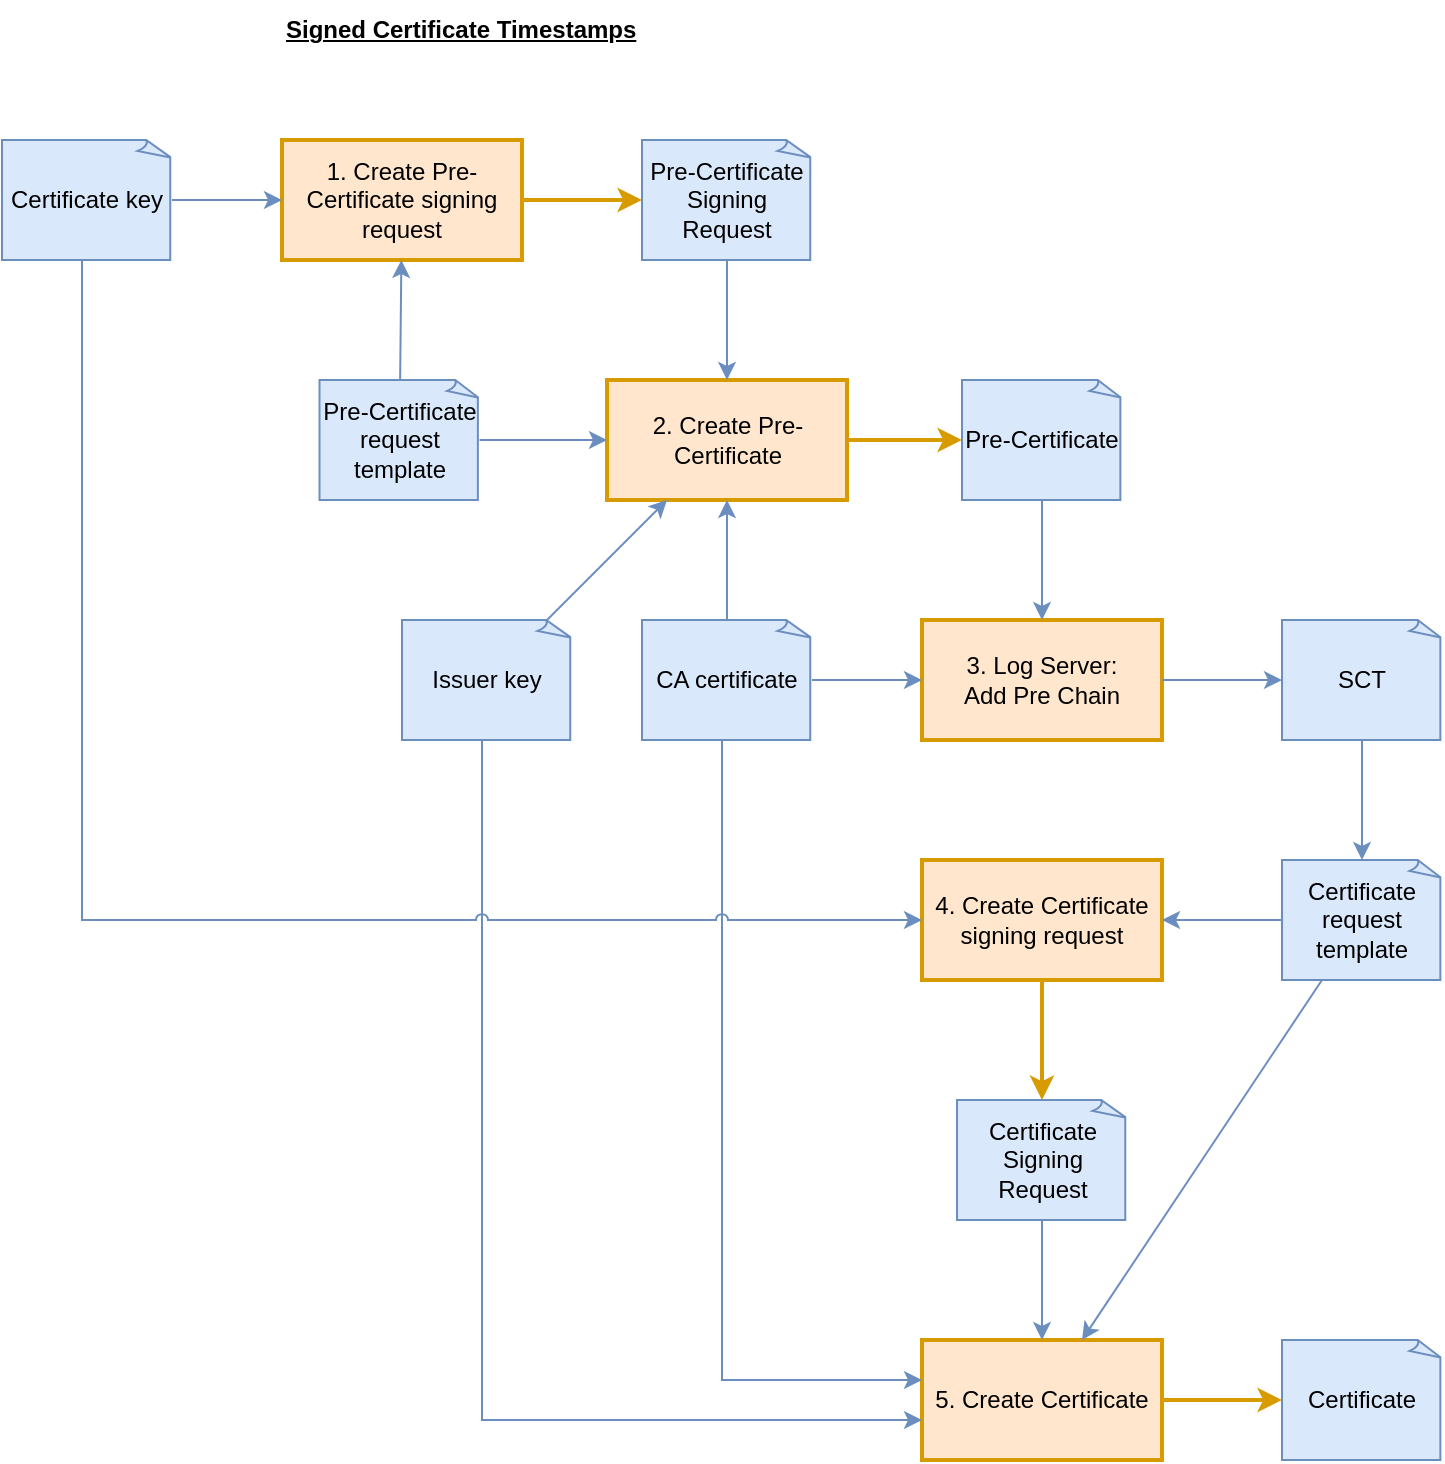 <mxfile version="26.2.15">
  <diagram name="Page-1" id="GPCsjNSLJhdtyKksL7qd">
    <mxGraphModel dx="1797" dy="1819" grid="1" gridSize="10" guides="1" tooltips="1" connect="1" arrows="1" fold="1" page="1" pageScale="1" pageWidth="827" pageHeight="1169" math="0" shadow="0">
      <root>
        <mxCell id="0" />
        <mxCell id="1" parent="0" />
        <mxCell id="1e5mrHVx4v3nXohVyHIT-3" value="1. Create Pre-Certificate signing request" style="rounded=0;whiteSpace=wrap;html=1;fillColor=#ffe6cc;strokeColor=#d79b00;strokeWidth=2;" vertex="1" parent="1">
          <mxGeometry x="-260" y="-120" width="120" height="60" as="geometry" />
        </mxCell>
        <mxCell id="1e5mrHVx4v3nXohVyHIT-5" value="Pre-Certificate Signing Request" style="whiteSpace=wrap;html=1;shape=mxgraph.basic.document;fillColor=#dae8fc;strokeColor=#6c8ebf;" vertex="1" parent="1">
          <mxGeometry x="-80" y="-120" width="85" height="60" as="geometry" />
        </mxCell>
        <mxCell id="1e5mrHVx4v3nXohVyHIT-6" value="Pre-Certificate request template" style="whiteSpace=wrap;html=1;shape=mxgraph.basic.document;fillColor=#dae8fc;strokeColor=#6c8ebf;fontStyle=0" vertex="1" parent="1">
          <mxGeometry x="-241.25" width="80" height="60" as="geometry" />
        </mxCell>
        <mxCell id="1e5mrHVx4v3nXohVyHIT-7" value="2. Create Pre-Certificate" style="rounded=0;whiteSpace=wrap;html=1;fillColor=#ffe6cc;strokeColor=#d79b00;strokeWidth=2;" vertex="1" parent="1">
          <mxGeometry x="-97.5" width="120" height="60" as="geometry" />
        </mxCell>
        <mxCell id="1e5mrHVx4v3nXohVyHIT-10" value="" style="endArrow=classic;html=1;rounded=0;fillColor=#dae8fc;strokeColor=#6c8ebf;" edge="1" parent="1" source="1e5mrHVx4v3nXohVyHIT-6" target="1e5mrHVx4v3nXohVyHIT-3">
          <mxGeometry width="50" height="50" relative="1" as="geometry">
            <mxPoint x="-20" y="20" as="sourcePoint" />
            <mxPoint x="30" y="-30" as="targetPoint" />
          </mxGeometry>
        </mxCell>
        <mxCell id="1e5mrHVx4v3nXohVyHIT-11" value="" style="endArrow=classic;html=1;rounded=0;strokeWidth=2;fillColor=#ffe6cc;strokeColor=#d79b00;" edge="1" parent="1" source="1e5mrHVx4v3nXohVyHIT-3" target="1e5mrHVx4v3nXohVyHIT-5">
          <mxGeometry width="50" height="50" relative="1" as="geometry">
            <mxPoint x="-60" y="-90" as="sourcePoint" />
            <mxPoint x="30" y="-30" as="targetPoint" />
          </mxGeometry>
        </mxCell>
        <mxCell id="1e5mrHVx4v3nXohVyHIT-12" value="Pre-Certificate" style="whiteSpace=wrap;html=1;shape=mxgraph.basic.document;fillColor=#dae8fc;strokeColor=#6c8ebf;" vertex="1" parent="1">
          <mxGeometry x="80" width="80" height="60" as="geometry" />
        </mxCell>
        <mxCell id="1e5mrHVx4v3nXohVyHIT-13" value="" style="endArrow=classic;html=1;rounded=0;fillColor=#dae8fc;strokeColor=#6c8ebf;" edge="1" parent="1" source="1e5mrHVx4v3nXohVyHIT-5" target="1e5mrHVx4v3nXohVyHIT-7">
          <mxGeometry width="50" height="50" relative="1" as="geometry">
            <mxPoint x="-20" y="20" as="sourcePoint" />
            <mxPoint x="30" y="-30" as="targetPoint" />
          </mxGeometry>
        </mxCell>
        <mxCell id="1e5mrHVx4v3nXohVyHIT-15" value="" style="endArrow=classic;html=1;rounded=0;fillColor=#dae8fc;strokeColor=#6c8ebf;elbow=vertical;" edge="1" parent="1" source="1e5mrHVx4v3nXohVyHIT-6" target="1e5mrHVx4v3nXohVyHIT-7">
          <mxGeometry width="50" height="50" relative="1" as="geometry">
            <mxPoint x="-100" y="-70" as="sourcePoint" />
            <mxPoint x="30" y="-30" as="targetPoint" />
          </mxGeometry>
        </mxCell>
        <mxCell id="1e5mrHVx4v3nXohVyHIT-16" value="" style="endArrow=classic;html=1;rounded=0;strokeWidth=2;fillColor=#ffe6cc;strokeColor=#d79b00;" edge="1" parent="1" source="1e5mrHVx4v3nXohVyHIT-7" target="1e5mrHVx4v3nXohVyHIT-12">
          <mxGeometry width="50" height="50" relative="1" as="geometry">
            <mxPoint x="-30" y="60" as="sourcePoint" />
            <mxPoint x="20" y="10" as="targetPoint" />
          </mxGeometry>
        </mxCell>
        <mxCell id="1e5mrHVx4v3nXohVyHIT-17" value="Signed Certificate Timestamps" style="text;html=1;align=left;verticalAlign=middle;whiteSpace=wrap;rounded=0;fontStyle=5" vertex="1" parent="1">
          <mxGeometry x="-260" y="-190" width="240" height="30" as="geometry" />
        </mxCell>
        <mxCell id="1e5mrHVx4v3nXohVyHIT-30" value="Issuer key" style="whiteSpace=wrap;html=1;shape=mxgraph.basic.document;fillColor=#dae8fc;strokeColor=#6c8ebf;" vertex="1" parent="1">
          <mxGeometry x="-200" y="120" width="85" height="60" as="geometry" />
        </mxCell>
        <mxCell id="1e5mrHVx4v3nXohVyHIT-31" value="CA certificate" style="whiteSpace=wrap;html=1;shape=mxgraph.basic.document;fillColor=#dae8fc;strokeColor=#6c8ebf;" vertex="1" parent="1">
          <mxGeometry x="-80" y="120" width="85" height="60" as="geometry" />
        </mxCell>
        <mxCell id="1e5mrHVx4v3nXohVyHIT-32" value="" style="endArrow=classic;html=1;rounded=0;fillColor=#dae8fc;strokeColor=#6c8ebf;elbow=vertical;" edge="1" parent="1" source="1e5mrHVx4v3nXohVyHIT-30" target="1e5mrHVx4v3nXohVyHIT-7">
          <mxGeometry width="50" height="50" relative="1" as="geometry">
            <mxPoint x="-151" y="40" as="sourcePoint" />
            <mxPoint x="-87" y="40" as="targetPoint" />
          </mxGeometry>
        </mxCell>
        <mxCell id="1e5mrHVx4v3nXohVyHIT-33" value="" style="endArrow=classic;html=1;rounded=0;fillColor=#dae8fc;strokeColor=#6c8ebf;elbow=vertical;" edge="1" parent="1" source="1e5mrHVx4v3nXohVyHIT-31" target="1e5mrHVx4v3nXohVyHIT-7">
          <mxGeometry width="50" height="50" relative="1" as="geometry">
            <mxPoint x="-141" y="50" as="sourcePoint" />
            <mxPoint x="-77" y="50" as="targetPoint" />
          </mxGeometry>
        </mxCell>
        <mxCell id="1e5mrHVx4v3nXohVyHIT-34" value="3. Log Server:&lt;br&gt;Add Pre Chain" style="rounded=0;whiteSpace=wrap;html=1;fillColor=#ffe6cc;strokeColor=#d79b00;strokeWidth=2;" vertex="1" parent="1">
          <mxGeometry x="60" y="120" width="120" height="60" as="geometry" />
        </mxCell>
        <mxCell id="1e5mrHVx4v3nXohVyHIT-35" value="" style="endArrow=classic;html=1;rounded=0;fillColor=#dae8fc;strokeColor=#6c8ebf;elbow=vertical;" edge="1" parent="1" source="1e5mrHVx4v3nXohVyHIT-12" target="1e5mrHVx4v3nXohVyHIT-34">
          <mxGeometry width="50" height="50" relative="1" as="geometry">
            <mxPoint x="10" y="130" as="sourcePoint" />
            <mxPoint x="-15" y="70" as="targetPoint" />
          </mxGeometry>
        </mxCell>
        <mxCell id="1e5mrHVx4v3nXohVyHIT-36" value="" style="endArrow=classic;html=1;rounded=0;fillColor=#dae8fc;strokeColor=#6c8ebf;elbow=vertical;" edge="1" parent="1" source="1e5mrHVx4v3nXohVyHIT-31" target="1e5mrHVx4v3nXohVyHIT-34">
          <mxGeometry width="50" height="50" relative="1" as="geometry">
            <mxPoint x="20" y="80" as="sourcePoint" />
            <mxPoint x="-5" y="20" as="targetPoint" />
          </mxGeometry>
        </mxCell>
        <mxCell id="1e5mrHVx4v3nXohVyHIT-37" value="SCT" style="whiteSpace=wrap;html=1;shape=mxgraph.basic.document;fillColor=#dae8fc;strokeColor=#6c8ebf;" vertex="1" parent="1">
          <mxGeometry x="240" y="120" width="80" height="60" as="geometry" />
        </mxCell>
        <mxCell id="1e5mrHVx4v3nXohVyHIT-38" value="" style="endArrow=classic;html=1;rounded=0;fillColor=#dae8fc;strokeColor=#6c8ebf;elbow=vertical;" edge="1" parent="1" source="1e5mrHVx4v3nXohVyHIT-34" target="1e5mrHVx4v3nXohVyHIT-37">
          <mxGeometry width="50" height="50" relative="1" as="geometry">
            <mxPoint x="10" y="180" as="sourcePoint" />
            <mxPoint x="90" y="180" as="targetPoint" />
          </mxGeometry>
        </mxCell>
        <mxCell id="1e5mrHVx4v3nXohVyHIT-40" value="4. Create Certificate signing request" style="rounded=0;whiteSpace=wrap;html=1;fillColor=#ffe6cc;strokeColor=#d79b00;strokeWidth=2;" vertex="1" parent="1">
          <mxGeometry x="60" y="240" width="120" height="60" as="geometry" />
        </mxCell>
        <mxCell id="1e5mrHVx4v3nXohVyHIT-41" value="Certificate Signing Request" style="whiteSpace=wrap;html=1;shape=mxgraph.basic.document;fillColor=#dae8fc;strokeColor=#6c8ebf;" vertex="1" parent="1">
          <mxGeometry x="77.5" y="360" width="85" height="60" as="geometry" />
        </mxCell>
        <mxCell id="1e5mrHVx4v3nXohVyHIT-42" value="Certificate request template" style="whiteSpace=wrap;html=1;shape=mxgraph.basic.document;fillColor=#dae8fc;strokeColor=#6c8ebf;" vertex="1" parent="1">
          <mxGeometry x="240" y="240" width="80" height="60" as="geometry" />
        </mxCell>
        <mxCell id="1e5mrHVx4v3nXohVyHIT-43" value="5. Create Certificate" style="rounded=0;whiteSpace=wrap;html=1;fillColor=#ffe6cc;strokeColor=#d79b00;strokeWidth=2;" vertex="1" parent="1">
          <mxGeometry x="60" y="480" width="120" height="60" as="geometry" />
        </mxCell>
        <mxCell id="1e5mrHVx4v3nXohVyHIT-44" value="" style="endArrow=classic;html=1;rounded=0;fillColor=#dae8fc;strokeColor=#6c8ebf;" edge="1" parent="1" source="1e5mrHVx4v3nXohVyHIT-42" target="1e5mrHVx4v3nXohVyHIT-40">
          <mxGeometry width="50" height="50" relative="1" as="geometry">
            <mxPoint x="580" y="180" as="sourcePoint" />
            <mxPoint x="630" y="130" as="targetPoint" />
          </mxGeometry>
        </mxCell>
        <mxCell id="1e5mrHVx4v3nXohVyHIT-45" value="" style="endArrow=classic;html=1;rounded=0;strokeWidth=2;fillColor=#ffe6cc;strokeColor=#d79b00;" edge="1" parent="1" source="1e5mrHVx4v3nXohVyHIT-40" target="1e5mrHVx4v3nXohVyHIT-41">
          <mxGeometry width="50" height="50" relative="1" as="geometry">
            <mxPoint x="540" y="70" as="sourcePoint" />
            <mxPoint x="630" y="130" as="targetPoint" />
          </mxGeometry>
        </mxCell>
        <mxCell id="1e5mrHVx4v3nXohVyHIT-46" value="Certificate" style="whiteSpace=wrap;html=1;shape=mxgraph.basic.document;fillColor=#dae8fc;strokeColor=#6c8ebf;" vertex="1" parent="1">
          <mxGeometry x="240" y="480" width="80" height="60" as="geometry" />
        </mxCell>
        <mxCell id="1e5mrHVx4v3nXohVyHIT-47" value="" style="endArrow=classic;html=1;rounded=0;fillColor=#dae8fc;strokeColor=#6c8ebf;" edge="1" parent="1" source="1e5mrHVx4v3nXohVyHIT-41" target="1e5mrHVx4v3nXohVyHIT-43">
          <mxGeometry width="50" height="50" relative="1" as="geometry">
            <mxPoint x="580" y="180" as="sourcePoint" />
            <mxPoint x="630" y="130" as="targetPoint" />
          </mxGeometry>
        </mxCell>
        <mxCell id="1e5mrHVx4v3nXohVyHIT-48" value="" style="endArrow=classic;html=1;rounded=0;fillColor=#dae8fc;strokeColor=#6c8ebf;elbow=vertical;" edge="1" parent="1" source="1e5mrHVx4v3nXohVyHIT-42" target="1e5mrHVx4v3nXohVyHIT-43">
          <mxGeometry width="50" height="50" relative="1" as="geometry">
            <mxPoint x="500" y="90" as="sourcePoint" />
            <mxPoint x="630" y="130" as="targetPoint" />
          </mxGeometry>
        </mxCell>
        <mxCell id="1e5mrHVx4v3nXohVyHIT-49" value="" style="endArrow=classic;html=1;rounded=0;strokeWidth=2;fillColor=#ffe6cc;strokeColor=#d79b00;" edge="1" parent="1" source="1e5mrHVx4v3nXohVyHIT-43" target="1e5mrHVx4v3nXohVyHIT-46">
          <mxGeometry width="50" height="50" relative="1" as="geometry">
            <mxPoint x="570" y="220" as="sourcePoint" />
            <mxPoint x="620" y="170" as="targetPoint" />
          </mxGeometry>
        </mxCell>
        <mxCell id="1e5mrHVx4v3nXohVyHIT-52" value="" style="endArrow=classic;html=1;rounded=0;fillColor=#dae8fc;strokeColor=#6c8ebf;elbow=vertical;edgeStyle=orthogonalEdgeStyle;" edge="1" parent="1" source="1e5mrHVx4v3nXohVyHIT-30" target="1e5mrHVx4v3nXohVyHIT-43">
          <mxGeometry width="50" height="50" relative="1" as="geometry">
            <mxPoint x="609" y="-20" as="sourcePoint" />
            <mxPoint x="673" y="-20" as="targetPoint" />
            <Array as="points">
              <mxPoint x="-160" y="520" />
            </Array>
          </mxGeometry>
        </mxCell>
        <mxCell id="1e5mrHVx4v3nXohVyHIT-53" value="" style="endArrow=classic;html=1;rounded=0;fillColor=#dae8fc;strokeColor=#6c8ebf;elbow=vertical;edgeStyle=orthogonalEdgeStyle;" edge="1" parent="1" source="1e5mrHVx4v3nXohVyHIT-31" target="1e5mrHVx4v3nXohVyHIT-43">
          <mxGeometry width="50" height="50" relative="1" as="geometry">
            <mxPoint x="619" y="-10" as="sourcePoint" />
            <mxPoint x="683" y="-10" as="targetPoint" />
            <Array as="points">
              <mxPoint x="-40" y="500" />
            </Array>
          </mxGeometry>
        </mxCell>
        <mxCell id="1e5mrHVx4v3nXohVyHIT-54" value="" style="endArrow=classic;html=1;rounded=0;fillColor=#dae8fc;strokeColor=#6c8ebf;elbow=vertical;" edge="1" parent="1" source="1e5mrHVx4v3nXohVyHIT-37" target="1e5mrHVx4v3nXohVyHIT-42">
          <mxGeometry width="50" height="50" relative="1" as="geometry">
            <mxPoint x="449" y="180" as="sourcePoint" />
            <mxPoint x="400" y="170" as="targetPoint" />
          </mxGeometry>
        </mxCell>
        <mxCell id="1e5mrHVx4v3nXohVyHIT-56" value="Certificate key" style="whiteSpace=wrap;html=1;shape=mxgraph.basic.document;fillColor=#dae8fc;strokeColor=#6c8ebf;" vertex="1" parent="1">
          <mxGeometry x="-400" y="-120" width="85" height="60" as="geometry" />
        </mxCell>
        <mxCell id="1e5mrHVx4v3nXohVyHIT-57" value="" style="endArrow=classic;html=1;rounded=0;fillColor=#dae8fc;strokeColor=#6c8ebf;elbow=vertical;" edge="1" parent="1" source="1e5mrHVx4v3nXohVyHIT-56" target="1e5mrHVx4v3nXohVyHIT-3">
          <mxGeometry width="50" height="50" relative="1" as="geometry">
            <mxPoint x="-350" y="-40" as="sourcePoint" />
            <mxPoint x="-87" y="40" as="targetPoint" />
          </mxGeometry>
        </mxCell>
        <mxCell id="1e5mrHVx4v3nXohVyHIT-60" value="" style="endArrow=classic;html=1;rounded=0;fillColor=#dae8fc;strokeColor=#6c8ebf;elbow=vertical;edgeStyle=orthogonalEdgeStyle;jumpStyle=arc;" edge="1" parent="1" source="1e5mrHVx4v3nXohVyHIT-56" target="1e5mrHVx4v3nXohVyHIT-40">
          <mxGeometry width="50" height="50" relative="1" as="geometry">
            <mxPoint x="-305" y="-80" as="sourcePoint" />
            <mxPoint x="-250" y="-80" as="targetPoint" />
            <Array as="points">
              <mxPoint x="-360" y="270" />
            </Array>
          </mxGeometry>
        </mxCell>
      </root>
    </mxGraphModel>
  </diagram>
</mxfile>
